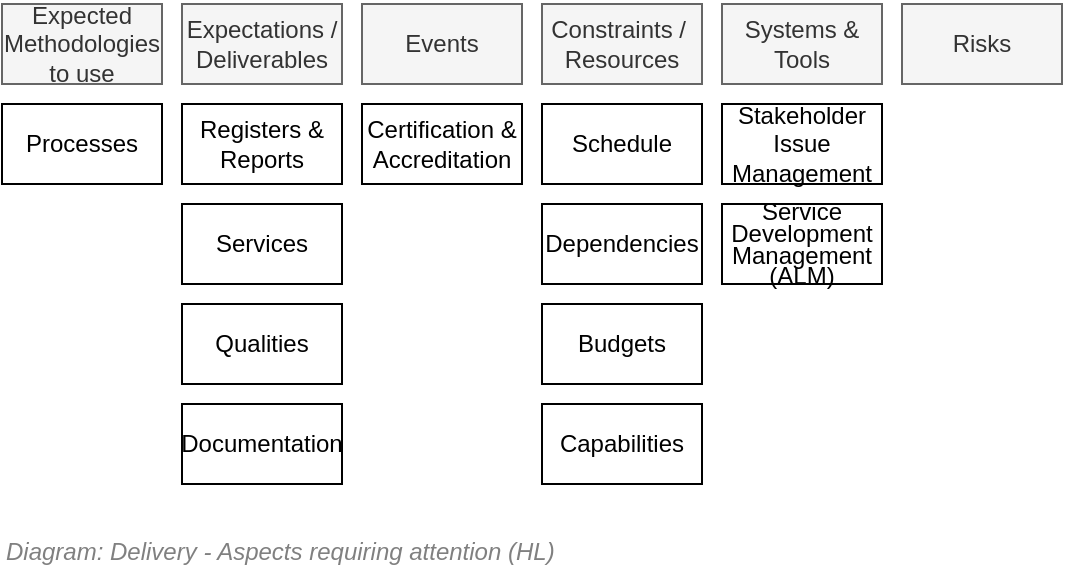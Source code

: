 <mxfile compressed="false" version="20.4.0" type="device">
  <diagram id="Ux_qAKnXtM9eznr3yVb0" name="Aspects (HL)">
    <mxGraphModel dx="1635" dy="956" grid="1" gridSize="10" guides="1" tooltips="1" connect="1" arrows="1" fold="1" page="1" pageScale="1" pageWidth="827" pageHeight="1169" math="0" shadow="0">
      <root>
        <mxCell id="w_mSo7QCuJ4LZL2d0cJ3-0" />
        <mxCell id="w_mSo7QCuJ4LZL2d0cJ3-1" parent="w_mSo7QCuJ4LZL2d0cJ3-0" />
        <mxCell id="w_mSo7QCuJ4LZL2d0cJ3-2" value="Expected Methodologies to use" style="rounded=0;whiteSpace=wrap;html=1;fillColor=#f5f5f5;strokeColor=#666666;fontColor=#333333;" parent="w_mSo7QCuJ4LZL2d0cJ3-1" vertex="1">
          <mxGeometry x="120" y="200" width="80" height="40" as="geometry" />
        </mxCell>
        <mxCell id="w_mSo7QCuJ4LZL2d0cJ3-3" value="Expectations / Deliverables" style="rounded=0;whiteSpace=wrap;html=1;fillColor=#f5f5f5;strokeColor=#666666;fontColor=#333333;" parent="w_mSo7QCuJ4LZL2d0cJ3-1" vertex="1">
          <mxGeometry x="210" y="200" width="80" height="40" as="geometry" />
        </mxCell>
        <mxCell id="w_mSo7QCuJ4LZL2d0cJ3-4" value="Processes" style="rounded=0;whiteSpace=wrap;html=1;" parent="w_mSo7QCuJ4LZL2d0cJ3-1" vertex="1">
          <mxGeometry x="120" y="250" width="80" height="40" as="geometry" />
        </mxCell>
        <mxCell id="w_mSo7QCuJ4LZL2d0cJ3-5" value="Registers &amp;amp; Reports" style="rounded=0;whiteSpace=wrap;html=1;" parent="w_mSo7QCuJ4LZL2d0cJ3-1" vertex="1">
          <mxGeometry x="210" y="250" width="80" height="40" as="geometry" />
        </mxCell>
        <mxCell id="w_mSo7QCuJ4LZL2d0cJ3-6" value="Systems &amp;amp; Tools" style="rounded=0;whiteSpace=wrap;html=1;fillColor=#f5f5f5;strokeColor=#666666;fontColor=#333333;" parent="w_mSo7QCuJ4LZL2d0cJ3-1" vertex="1">
          <mxGeometry x="480" y="200" width="80" height="40" as="geometry" />
        </mxCell>
        <mxCell id="w_mSo7QCuJ4LZL2d0cJ3-7" value="Risks" style="rounded=0;whiteSpace=wrap;html=1;fillColor=#f5f5f5;strokeColor=#666666;fontColor=#333333;" parent="w_mSo7QCuJ4LZL2d0cJ3-1" vertex="1">
          <mxGeometry x="570" y="200" width="80" height="40" as="geometry" />
        </mxCell>
        <mxCell id="w_mSo7QCuJ4LZL2d0cJ3-8" value="Services" style="rounded=0;whiteSpace=wrap;html=1;" parent="w_mSo7QCuJ4LZL2d0cJ3-1" vertex="1">
          <mxGeometry x="210" y="300" width="80" height="40" as="geometry" />
        </mxCell>
        <mxCell id="w_mSo7QCuJ4LZL2d0cJ3-9" value="Events" style="rounded=0;whiteSpace=wrap;html=1;fillColor=#f5f5f5;strokeColor=#666666;fontColor=#333333;" parent="w_mSo7QCuJ4LZL2d0cJ3-1" vertex="1">
          <mxGeometry x="300" y="200" width="80" height="40" as="geometry" />
        </mxCell>
        <mxCell id="w_mSo7QCuJ4LZL2d0cJ3-10" value="&lt;font style=&quot;font-size: 12px&quot;&gt;Diagram: Delivery - Aspects requiring attention (HL)&lt;/font&gt;" style="text;strokeColor=none;fillColor=none;html=1;fontSize=24;fontStyle=2;verticalAlign=middle;align=left;shadow=0;glass=0;comic=0;opacity=30;fontColor=#808080;" parent="w_mSo7QCuJ4LZL2d0cJ3-1" vertex="1">
          <mxGeometry x="120" y="460" width="520" height="20" as="geometry" />
        </mxCell>
        <mxCell id="w_mSo7QCuJ4LZL2d0cJ3-11" value="Constraints /&amp;nbsp;&lt;br&gt;Resources" style="rounded=0;whiteSpace=wrap;html=1;fillColor=#f5f5f5;strokeColor=#666666;fontColor=#333333;" parent="w_mSo7QCuJ4LZL2d0cJ3-1" vertex="1">
          <mxGeometry x="390" y="200" width="80" height="40" as="geometry" />
        </mxCell>
        <mxCell id="w_mSo7QCuJ4LZL2d0cJ3-12" value="Budgets" style="rounded=0;whiteSpace=wrap;html=1;" parent="w_mSo7QCuJ4LZL2d0cJ3-1" vertex="1">
          <mxGeometry x="390" y="350" width="80" height="40" as="geometry" />
        </mxCell>
        <mxCell id="w_mSo7QCuJ4LZL2d0cJ3-13" value="Schedule" style="rounded=0;whiteSpace=wrap;html=1;" parent="w_mSo7QCuJ4LZL2d0cJ3-1" vertex="1">
          <mxGeometry x="390" y="250" width="80" height="40" as="geometry" />
        </mxCell>
        <mxCell id="w_mSo7QCuJ4LZL2d0cJ3-14" value="Capabilities" style="rounded=0;whiteSpace=wrap;html=1;" parent="w_mSo7QCuJ4LZL2d0cJ3-1" vertex="1">
          <mxGeometry x="390" y="400" width="80" height="40" as="geometry" />
        </mxCell>
        <mxCell id="w_mSo7QCuJ4LZL2d0cJ3-15" value="&lt;p style=&quot;line-height: 90%&quot;&gt;Service Development Management (ALM)&lt;/p&gt;" style="rounded=0;whiteSpace=wrap;html=1;" parent="w_mSo7QCuJ4LZL2d0cJ3-1" vertex="1">
          <mxGeometry x="480" y="300" width="80" height="40" as="geometry" />
        </mxCell>
        <mxCell id="w_mSo7QCuJ4LZL2d0cJ3-16" value="Stakeholder Issue Management" style="rounded=0;whiteSpace=wrap;html=1;" parent="w_mSo7QCuJ4LZL2d0cJ3-1" vertex="1">
          <mxGeometry x="480" y="250" width="80" height="40" as="geometry" />
        </mxCell>
        <mxCell id="w_mSo7QCuJ4LZL2d0cJ3-17" value="Dependencies" style="rounded=0;whiteSpace=wrap;html=1;" parent="w_mSo7QCuJ4LZL2d0cJ3-1" vertex="1">
          <mxGeometry x="390" y="300" width="80" height="40" as="geometry" />
        </mxCell>
        <mxCell id="w_mSo7QCuJ4LZL2d0cJ3-18" value="Certification &amp;amp; Accreditation" style="rounded=0;whiteSpace=wrap;html=1;" parent="w_mSo7QCuJ4LZL2d0cJ3-1" vertex="1">
          <mxGeometry x="300" y="250" width="80" height="40" as="geometry" />
        </mxCell>
        <mxCell id="w_mSo7QCuJ4LZL2d0cJ3-19" value="Documentation" style="rounded=0;whiteSpace=wrap;html=1;" parent="w_mSo7QCuJ4LZL2d0cJ3-1" vertex="1">
          <mxGeometry x="210" y="400" width="80" height="40" as="geometry" />
        </mxCell>
        <mxCell id="w_mSo7QCuJ4LZL2d0cJ3-21" value="Qualities" style="rounded=0;whiteSpace=wrap;html=1;" parent="w_mSo7QCuJ4LZL2d0cJ3-1" vertex="1">
          <mxGeometry x="210" y="350" width="80" height="40" as="geometry" />
        </mxCell>
      </root>
    </mxGraphModel>
  </diagram>
</mxfile>

